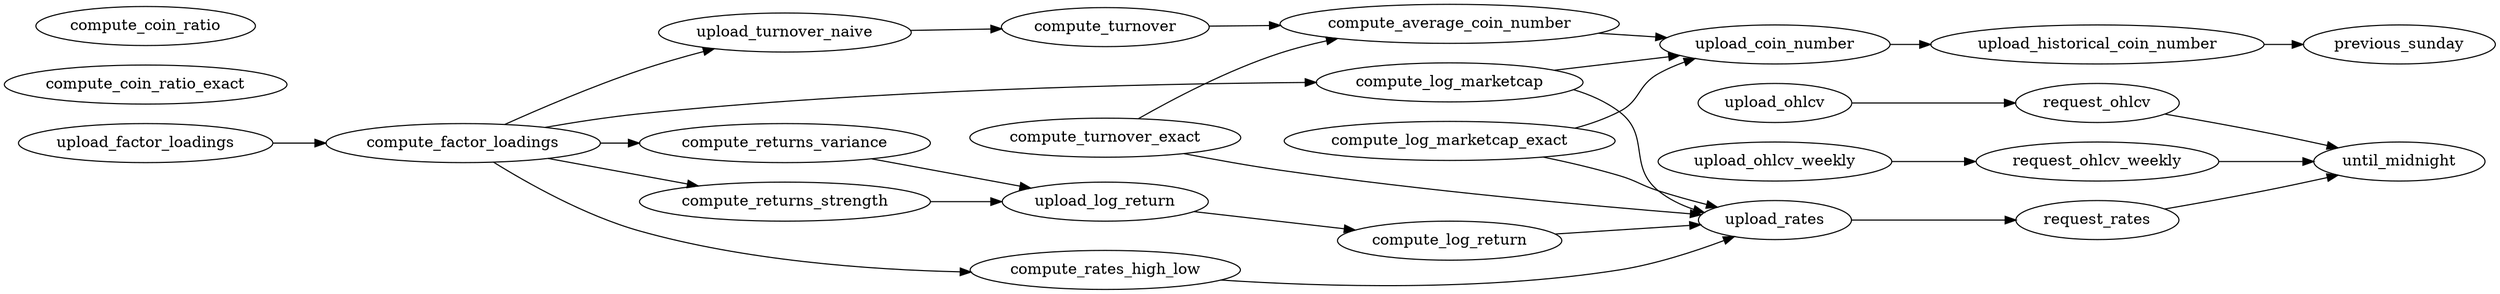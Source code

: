 digraph G {
rankdir=LR
compute_turnover_exact -> compute_average_coin_number;
compute_turnover_exact -> upload_rates;
compute_turnover -> compute_average_coin_number;
upload_ohlcv -> request_ohlcv;
request_ohlcv -> until_midnight;
upload_factor_loadings -> compute_factor_loadings;
compute_rates_high_low -> upload_rates;
previous_sunday;
upload_ohlcv_weekly -> request_ohlcv_weekly;
request_ohlcv_weekly -> until_midnight;
compute_log_marketcap_exact -> upload_coin_number;
compute_log_marketcap_exact -> upload_rates;
request_rates -> until_midnight;
upload_rates -> request_rates;
compute_coin_ratio_exact;
compute_returns_strength -> upload_log_return;
compute_average_coin_number -> upload_coin_number;
compute_coin_ratio;
upload_coin_number -> upload_historical_coin_number;
compute_log_return -> upload_rates;
compute_factor_loadings -> compute_log_marketcap;
compute_factor_loadings -> compute_returns_variance;
compute_factor_loadings -> compute_rates_high_low;
compute_factor_loadings -> upload_turnover_naive;
compute_factor_loadings -> compute_returns_strength;
compute_log_marketcap -> upload_coin_number;
compute_log_marketcap -> upload_rates;
compute_returns_variance -> upload_log_return;
upload_turnover_naive -> compute_turnover;
upload_historical_coin_number -> previous_sunday;
upload_log_return -> compute_log_return;
}
